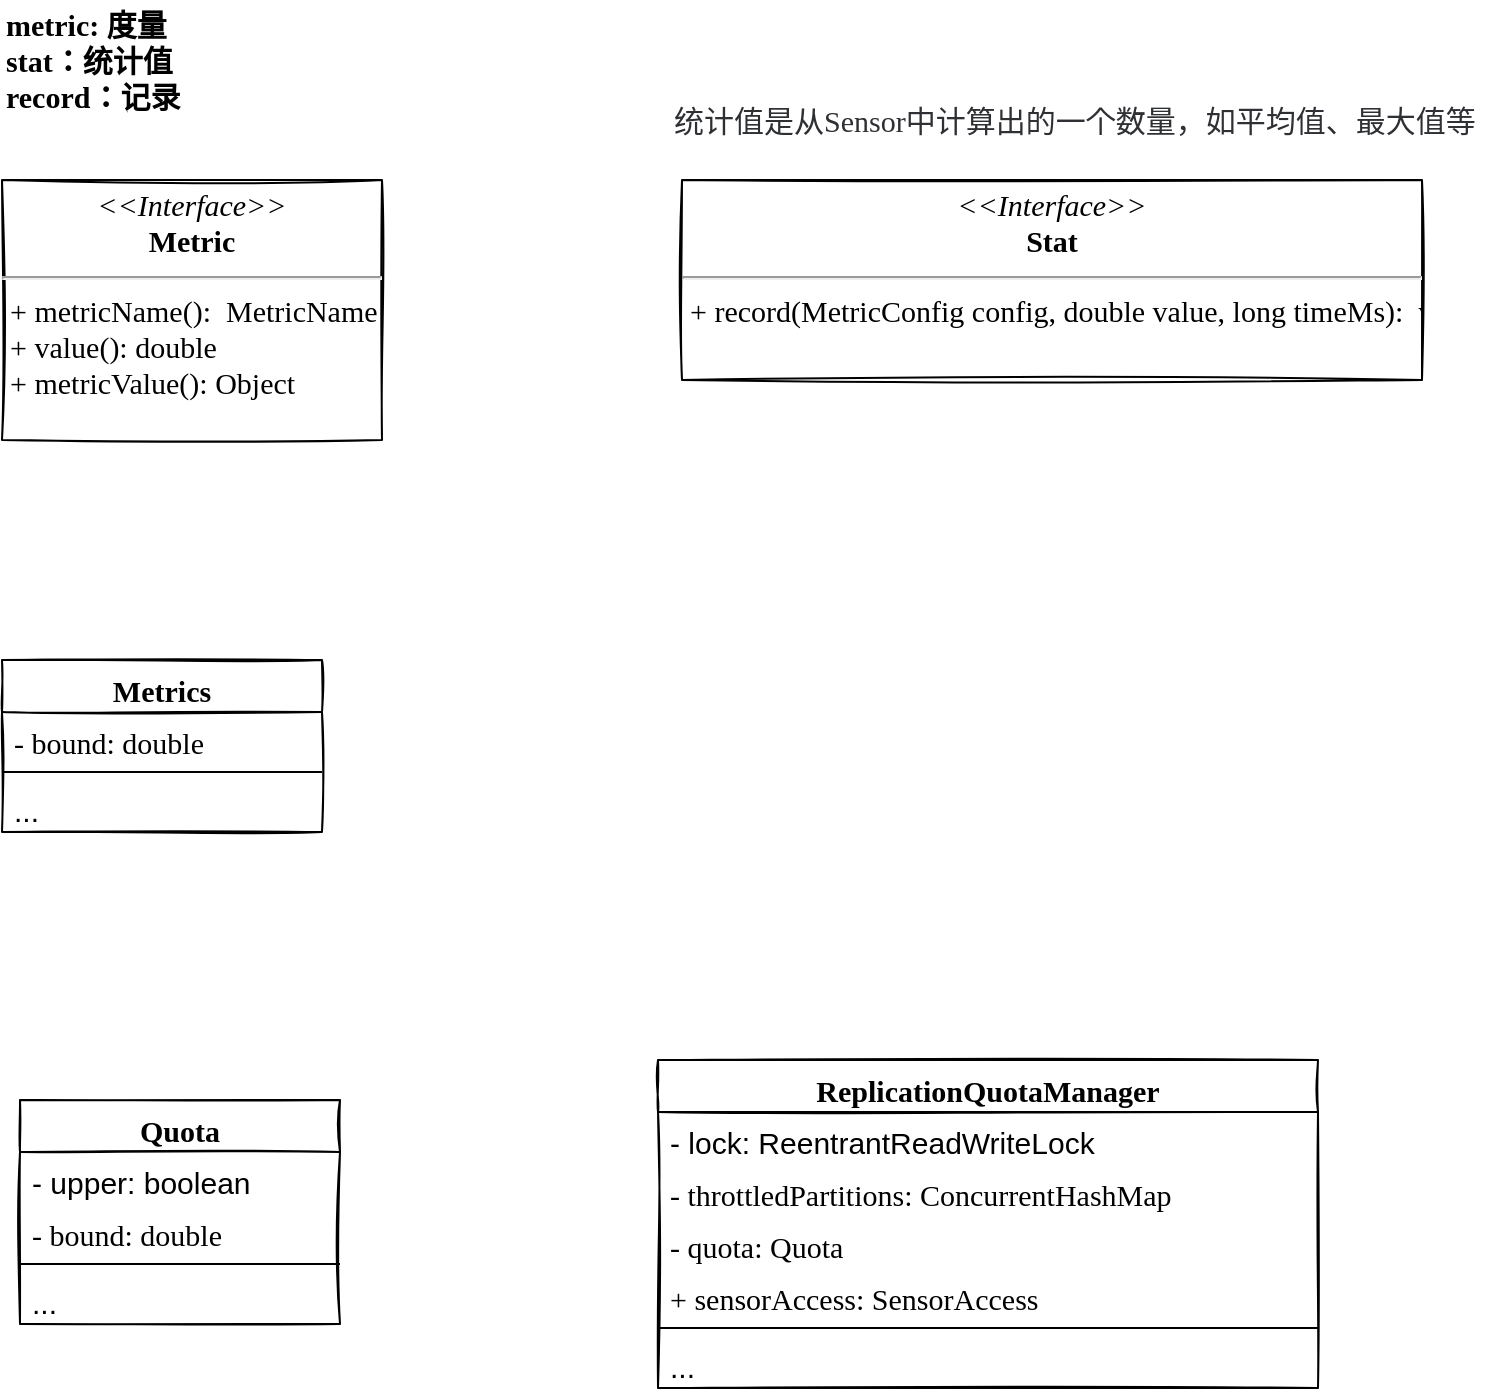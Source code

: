 <mxfile version="13.9.9" type="device" pages="4"><diagram id="JF94W4nRPNUaEnj3I9Kx" name="Quota"><mxGraphModel dx="782" dy="1183" grid="1" gridSize="10" guides="1" tooltips="1" connect="1" arrows="1" fold="1" page="1" pageScale="1" pageWidth="827" pageHeight="1169" math="0" shadow="0"><root><mxCell id="0"/><mxCell id="1" parent="0"/><mxCell id="zg2PffTFN1gbMF7ESSWf-3" value="&lt;p style=&quot;margin: 4px 0px 0px; text-align: center; font-size: 15px;&quot;&gt;&lt;i style=&quot;font-size: 15px;&quot;&gt;&amp;lt;&amp;lt;Interface&amp;gt;&amp;gt;&lt;/i&gt;&lt;br style=&quot;font-size: 15px;&quot;&gt;&lt;b style=&quot;font-size: 15px;&quot;&gt;Metric&lt;/b&gt;&lt;/p&gt;&lt;hr style=&quot;font-size: 15px;&quot;&gt;&lt;p style=&quot;margin: 0px 0px 0px 4px; font-size: 15px;&quot;&gt;+ metricName():&amp;nbsp; MetricName&lt;br style=&quot;font-size: 15px;&quot;&gt;+ value(): double&lt;/p&gt;&lt;p style=&quot;margin: 0px 0px 0px 4px; font-size: 15px;&quot;&gt;+ metricValue(): Object&lt;/p&gt;" style="verticalAlign=top;align=left;overflow=fill;fontSize=15;fontFamily=Comic Sans MS;html=1;sketch=1;" parent="1" vertex="1"><mxGeometry x="80" y="120" width="190" height="130" as="geometry"/></mxCell><mxCell id="zg2PffTFN1gbMF7ESSWf-4" value="metric: 度量&lt;br style=&quot;font-size: 15px;&quot;&gt;stat：统计值&lt;br style=&quot;font-size: 15px;&quot;&gt;record：记录" style="text;html=1;strokeColor=none;fillColor=none;align=left;verticalAlign=middle;whiteSpace=wrap;rounded=0;sketch=1;fontFamily=Comic Sans MS;fontStyle=1;fontSize=15;" parent="1" vertex="1"><mxGeometry x="80" y="30" width="220" height="60" as="geometry"/></mxCell><mxCell id="zg2PffTFN1gbMF7ESSWf-5" value="&lt;p style=&quot;margin: 4px 0px 0px; text-align: center; font-size: 15px;&quot;&gt;&lt;i style=&quot;font-size: 15px;&quot;&gt;&amp;lt;&amp;lt;Interface&amp;gt;&amp;gt;&lt;/i&gt;&lt;br style=&quot;font-size: 15px;&quot;&gt;&lt;b style=&quot;font-size: 15px;&quot;&gt;Stat&lt;/b&gt;&lt;/p&gt;&lt;hr style=&quot;font-size: 15px;&quot;&gt;&lt;p style=&quot;margin: 0px 0px 0px 4px; font-size: 15px;&quot;&gt;+ record(MetricConfig config, double value, long timeMs):&amp;nbsp; void&lt;/p&gt;" style="verticalAlign=top;align=left;overflow=fill;fontSize=15;fontFamily=Comic Sans MS;html=1;sketch=1;" parent="1" vertex="1"><mxGeometry x="420" y="120" width="370" height="100" as="geometry"/></mxCell><mxCell id="zg2PffTFN1gbMF7ESSWf-6" value="&lt;span style=&quot;color: rgb(46, 48, 51); font-size: 15px; line-height: 18px; background-color: rgb(255, 255, 255);&quot;&gt;统计值是从Sensor中计算出的一个数量，如平均值、最大值等&lt;/span&gt;" style="text;html=1;strokeColor=none;fillColor=none;align=left;verticalAlign=middle;whiteSpace=wrap;rounded=0;sketch=1;fontFamily=Comic Sans MS;fontSize=15;" parent="1" vertex="1"><mxGeometry x="414" y="80" width="420" height="20" as="geometry"/></mxCell><mxCell id="gkNSDBboLphuWqvVASIY-1" value="Quota" style="swimlane;fontStyle=1;align=center;verticalAlign=top;childLayout=stackLayout;horizontal=1;startSize=26;horizontalStack=0;resizeParent=1;resizeParentMax=0;resizeLast=0;collapsible=1;marginBottom=0;sketch=1;fillColor=none;fontFamily=Comic Sans MS;fontSize=15;" parent="1" vertex="1"><mxGeometry x="89" y="580" width="160" height="112" as="geometry"/></mxCell><mxCell id="gkNSDBboLphuWqvVASIY-2" value="- upper: boolean" style="text;strokeColor=none;fillColor=none;align=left;verticalAlign=top;spacingLeft=4;spacingRight=4;overflow=hidden;rotatable=0;points=[[0,0.5],[1,0.5]];portConstraint=eastwest;fontSize=15;" parent="gkNSDBboLphuWqvVASIY-1" vertex="1"><mxGeometry y="26" width="160" height="26" as="geometry"/></mxCell><mxCell id="gkNSDBboLphuWqvVASIY-5" value="- bound: double" style="text;strokeColor=none;fillColor=none;align=left;verticalAlign=top;spacingLeft=4;spacingRight=4;overflow=hidden;rotatable=0;points=[[0,0.5],[1,0.5]];portConstraint=eastwest;sketch=1;fontFamily=Comic Sans MS;fontSize=15;" parent="gkNSDBboLphuWqvVASIY-1" vertex="1"><mxGeometry y="52" width="160" height="26" as="geometry"/></mxCell><mxCell id="gkNSDBboLphuWqvVASIY-3" value="" style="line;strokeWidth=1;fillColor=none;align=left;verticalAlign=middle;spacingTop=-1;spacingLeft=3;spacingRight=3;rotatable=0;labelPosition=right;points=[];portConstraint=eastwest;fontSize=15;" parent="gkNSDBboLphuWqvVASIY-1" vertex="1"><mxGeometry y="78" width="160" height="8" as="geometry"/></mxCell><mxCell id="gkNSDBboLphuWqvVASIY-4" value="..." style="text;strokeColor=none;fillColor=none;align=left;verticalAlign=top;spacingLeft=4;spacingRight=4;overflow=hidden;rotatable=0;points=[[0,0.5],[1,0.5]];portConstraint=eastwest;fontSize=15;" parent="gkNSDBboLphuWqvVASIY-1" vertex="1"><mxGeometry y="86" width="160" height="26" as="geometry"/></mxCell><mxCell id="flK5j3tS2rGUg3DvJh8E-1" value="ReplicationQuotaManager" style="swimlane;fontStyle=1;align=center;verticalAlign=top;childLayout=stackLayout;horizontal=1;startSize=26;horizontalStack=0;resizeParent=1;resizeParentMax=0;resizeLast=0;collapsible=1;marginBottom=0;sketch=1;fillColor=none;fontFamily=Comic Sans MS;fontSize=15;" parent="1" vertex="1"><mxGeometry x="408" y="560" width="330" height="164" as="geometry"/></mxCell><mxCell id="flK5j3tS2rGUg3DvJh8E-2" value="- lock: ReentrantReadWriteLock" style="text;strokeColor=none;fillColor=none;align=left;verticalAlign=top;spacingLeft=4;spacingRight=4;overflow=hidden;rotatable=0;points=[[0,0.5],[1,0.5]];portConstraint=eastwest;fontSize=15;" parent="flK5j3tS2rGUg3DvJh8E-1" vertex="1"><mxGeometry y="26" width="330" height="26" as="geometry"/></mxCell><mxCell id="flK5j3tS2rGUg3DvJh8E-3" value="- throttledPartitions: ConcurrentHashMap" style="text;strokeColor=none;fillColor=none;align=left;verticalAlign=top;spacingLeft=4;spacingRight=4;overflow=hidden;rotatable=0;points=[[0,0.5],[1,0.5]];portConstraint=eastwest;sketch=1;fontFamily=Comic Sans MS;fontSize=15;" parent="flK5j3tS2rGUg3DvJh8E-1" vertex="1"><mxGeometry y="52" width="330" height="26" as="geometry"/></mxCell><mxCell id="flK5j3tS2rGUg3DvJh8E-6" value="- quota: Quota" style="text;strokeColor=none;fillColor=none;align=left;verticalAlign=top;spacingLeft=4;spacingRight=4;overflow=hidden;rotatable=0;points=[[0,0.5],[1,0.5]];portConstraint=eastwest;sketch=1;fontFamily=Comic Sans MS;fontSize=15;fontColor=#000000;" parent="flK5j3tS2rGUg3DvJh8E-1" vertex="1"><mxGeometry y="78" width="330" height="26" as="geometry"/></mxCell><mxCell id="flK5j3tS2rGUg3DvJh8E-7" value="+ sensorAccess: SensorAccess" style="text;strokeColor=none;fillColor=none;align=left;verticalAlign=top;spacingLeft=4;spacingRight=4;overflow=hidden;rotatable=0;points=[[0,0.5],[1,0.5]];portConstraint=eastwest;sketch=1;fontFamily=Comic Sans MS;fontSize=15;fontColor=#000000;" parent="flK5j3tS2rGUg3DvJh8E-1" vertex="1"><mxGeometry y="104" width="330" height="26" as="geometry"/></mxCell><mxCell id="flK5j3tS2rGUg3DvJh8E-4" value="" style="line;strokeWidth=1;fillColor=none;align=left;verticalAlign=middle;spacingTop=-1;spacingLeft=3;spacingRight=3;rotatable=0;labelPosition=right;points=[];portConstraint=eastwest;fontSize=15;" parent="flK5j3tS2rGUg3DvJh8E-1" vertex="1"><mxGeometry y="130" width="330" height="8" as="geometry"/></mxCell><mxCell id="flK5j3tS2rGUg3DvJh8E-5" value="..." style="text;strokeColor=none;fillColor=none;align=left;verticalAlign=top;spacingLeft=4;spacingRight=4;overflow=hidden;rotatable=0;points=[[0,0.5],[1,0.5]];portConstraint=eastwest;fontSize=15;" parent="flK5j3tS2rGUg3DvJh8E-1" vertex="1"><mxGeometry y="138" width="330" height="26" as="geometry"/></mxCell><mxCell id="DJtgnlr_noiTLMhFMreq-1" value="Metrics" style="swimlane;fontStyle=1;align=center;verticalAlign=top;childLayout=stackLayout;horizontal=1;startSize=26;horizontalStack=0;resizeParent=1;resizeParentMax=0;resizeLast=0;collapsible=1;marginBottom=0;sketch=1;fillColor=none;fontFamily=Comic Sans MS;fontSize=15;" parent="1" vertex="1"><mxGeometry x="80" y="360" width="160" height="86" as="geometry"/></mxCell><mxCell id="DJtgnlr_noiTLMhFMreq-3" value="- bound: double" style="text;strokeColor=none;fillColor=none;align=left;verticalAlign=top;spacingLeft=4;spacingRight=4;overflow=hidden;rotatable=0;points=[[0,0.5],[1,0.5]];portConstraint=eastwest;sketch=1;fontFamily=Comic Sans MS;fontSize=15;" parent="DJtgnlr_noiTLMhFMreq-1" vertex="1"><mxGeometry y="26" width="160" height="26" as="geometry"/></mxCell><mxCell id="DJtgnlr_noiTLMhFMreq-4" value="" style="line;strokeWidth=1;fillColor=none;align=left;verticalAlign=middle;spacingTop=-1;spacingLeft=3;spacingRight=3;rotatable=0;labelPosition=right;points=[];portConstraint=eastwest;fontSize=15;" parent="DJtgnlr_noiTLMhFMreq-1" vertex="1"><mxGeometry y="52" width="160" height="8" as="geometry"/></mxCell><mxCell id="DJtgnlr_noiTLMhFMreq-5" value="..." style="text;strokeColor=none;fillColor=none;align=left;verticalAlign=top;spacingLeft=4;spacingRight=4;overflow=hidden;rotatable=0;points=[[0,0.5],[1,0.5]];portConstraint=eastwest;fontSize=15;" parent="DJtgnlr_noiTLMhFMreq-1" vertex="1"><mxGeometry y="60" width="160" height="26" as="geometry"/></mxCell></root></mxGraphModel></diagram><diagram id="Egy1AgtdbDzqcx3Wi8GO" name="ReplicaFetcherThread"><mxGraphModel dx="2889" dy="1183" grid="1" gridSize="10" guides="1" tooltips="1" connect="1" arrows="1" fold="1" page="1" pageScale="1" pageWidth="827" pageHeight="1169" math="0" shadow="0"><root><mxCell id="xrHM0USFxX5g2oBca21u-0"/><mxCell id="xrHM0USFxX5g2oBca21u-1" parent="xrHM0USFxX5g2oBca21u-0"/><mxCell id="dGXI4xPT_h6wjpgIt-u5-8" value="" style="rounded=0;whiteSpace=wrap;html=1;sketch=1;fontFamily=Comic Sans MS;fontSize=15;dashed=1;fillColor=none;" parent="xrHM0USFxX5g2oBca21u-1" vertex="1"><mxGeometry x="-220" y="150" width="410" height="290" as="geometry"/></mxCell><mxCell id="dGXI4xPT_h6wjpgIt-u5-17" style="edgeStyle=orthogonalEdgeStyle;rounded=0;orthogonalLoop=1;jettySize=auto;html=1;entryX=0.207;entryY=-0.04;entryDx=0;entryDy=0;entryPerimeter=0;fontFamily=Comic Sans MS;fontSize=15;sketch=1;" parent="xrHM0USFxX5g2oBca21u-1" source="dGXI4xPT_h6wjpgIt-u5-9" target="dGXI4xPT_h6wjpgIt-u5-11" edge="1"><mxGeometry relative="1" as="geometry"/></mxCell><mxCell id="dGXI4xPT_h6wjpgIt-u5-9" value="def startup()" style="html=1;whiteSpace=wrap;comic=1;strokeWidth=2;fontFamily=Comic Sans MS;fontStyle=0;sketch=1;fillColor=none;fontSize=15;" parent="xrHM0USFxX5g2oBca21u-1" vertex="1"><mxGeometry x="-160" y="210" width="120" height="30" as="geometry"/></mxCell><mxCell id="dGXI4xPT_h6wjpgIt-u5-19" style="edgeStyle=orthogonalEdgeStyle;rounded=0;orthogonalLoop=1;jettySize=auto;html=1;entryX=0;entryY=0.5;entryDx=0;entryDy=0;fontFamily=Comic Sans MS;fontSize=15;sketch=1;" parent="xrHM0USFxX5g2oBca21u-1" source="dGXI4xPT_h6wjpgIt-u5-11" target="dGXI4xPT_h6wjpgIt-u5-16" edge="1"><mxGeometry relative="1" as="geometry"/></mxCell><mxCell id="dGXI4xPT_h6wjpgIt-u5-11" value="def createReplicaManager(isShuttingDown)" style="html=1;whiteSpace=wrap;comic=1;strokeWidth=2;fontFamily=Comic Sans MS;fontStyle=0;sketch=1;fillColor=none;fontSize=15;" parent="xrHM0USFxX5g2oBca21u-1" vertex="1"><mxGeometry x="-170" y="310" width="340" height="100" as="geometry"/></mxCell><mxCell id="dGXI4xPT_h6wjpgIt-u5-12" value="" style="rounded=0;whiteSpace=wrap;html=1;sketch=1;fillColor=none;fontFamily=Comic Sans MS;fontSize=15;dashed=1;" parent="xrHM0USFxX5g2oBca21u-1" vertex="1"><mxGeometry x="380" y="150" width="680" height="260" as="geometry"/></mxCell><mxCell id="dGXI4xPT_h6wjpgIt-u5-13" value="KafkaServer" style="text;html=1;strokeColor=none;fillColor=none;align=center;verticalAlign=middle;whiteSpace=wrap;rounded=0;sketch=1;fontFamily=Comic Sans MS;fontStyle=1;fontSize=15;" parent="xrHM0USFxX5g2oBca21u-1" vertex="1"><mxGeometry x="-240" y="110" width="110" height="20" as="geometry"/></mxCell><mxCell id="dGXI4xPT_h6wjpgIt-u5-15" value="ReplicaManager" style="text;html=1;strokeColor=none;fillColor=none;align=center;verticalAlign=middle;whiteSpace=wrap;rounded=0;sketch=1;fontFamily=Comic Sans MS;fontStyle=1;fontSize=15;" parent="xrHM0USFxX5g2oBca21u-1" vertex="1"><mxGeometry x="380" y="110" width="110" height="20" as="geometry"/></mxCell><mxCell id="dGXI4xPT_h6wjpgIt-u5-21" style="edgeStyle=orthogonalEdgeStyle;rounded=0;sketch=1;orthogonalLoop=1;jettySize=auto;html=1;entryX=0.16;entryY=-0.014;entryDx=0;entryDy=0;entryPerimeter=0;fontFamily=Comic Sans MS;fontSize=15;" parent="xrHM0USFxX5g2oBca21u-1" source="dGXI4xPT_h6wjpgIt-u5-16" target="dGXI4xPT_h6wjpgIt-u5-20" edge="1"><mxGeometry relative="1" as="geometry"/></mxCell><mxCell id="dGXI4xPT_h6wjpgIt-u5-16" value="def this(...)" style="rounded=0;whiteSpace=wrap;html=1;sketch=1;fillColor=none;fontFamily=Comic Sans MS;fontSize=15;" parent="xrHM0USFxX5g2oBca21u-1" vertex="1"><mxGeometry x="430" y="170" width="120" height="40" as="geometry"/></mxCell><mxCell id="MK2yfuIlBhCgAXts65zb-6" style="edgeStyle=orthogonalEdgeStyle;rounded=0;sketch=1;orthogonalLoop=1;jettySize=auto;html=1;entryX=1;entryY=0.5;entryDx=0;entryDy=0;fontFamily=Comic Sans MS;fontSize=15;" parent="xrHM0USFxX5g2oBca21u-1" source="dGXI4xPT_h6wjpgIt-u5-20" target="MK2yfuIlBhCgAXts65zb-5" edge="1"><mxGeometry relative="1" as="geometry"/></mxCell><mxCell id="dGXI4xPT_h6wjpgIt-u5-20" value="def createReplicaFetcherManager(metrics, time, threadNamePrefix, quotaManagers.follower)" style="rounded=0;whiteSpace=wrap;html=1;sketch=1;fillColor=none;fontFamily=Comic Sans MS;fontSize=15;" parent="xrHM0USFxX5g2oBca21u-1" vertex="1"><mxGeometry x="433.5" y="310" width="353" height="70" as="geometry"/></mxCell><mxCell id="MK2yfuIlBhCgAXts65zb-0" value="Text" style="text;html=1;strokeColor=none;fillColor=none;align=center;verticalAlign=middle;whiteSpace=wrap;rounded=0;dashed=1;sketch=1;fontFamily=Comic Sans MS;fontSize=15;" parent="xrHM0USFxX5g2oBca21u-1" vertex="1"><mxGeometry x="-360" y="30" width="40" height="20" as="geometry"/></mxCell><mxCell id="MK2yfuIlBhCgAXts65zb-1" value="" style="rounded=0;whiteSpace=wrap;html=1;sketch=1;fontFamily=Comic Sans MS;fillColor=none;fontSize=15;dashed=1;" parent="xrHM0USFxX5g2oBca21u-1" vertex="1"><mxGeometry x="380" y="500" width="350" height="110" as="geometry"/></mxCell><mxCell id="MK2yfuIlBhCgAXts65zb-2" value="ReplicaFetcherManager" style="text;html=1;strokeColor=none;fillColor=none;align=center;verticalAlign=middle;whiteSpace=wrap;rounded=0;sketch=1;fontFamily=Comic Sans MS;fontStyle=1;fontSize=15;" parent="xrHM0USFxX5g2oBca21u-1" vertex="1"><mxGeometry x="400" y="460" width="110" height="20" as="geometry"/></mxCell><mxCell id="MK2yfuIlBhCgAXts65zb-10" style="edgeStyle=orthogonalEdgeStyle;rounded=0;orthogonalLoop=1;jettySize=auto;html=1;sketch=1;" parent="xrHM0USFxX5g2oBca21u-1" source="MK2yfuIlBhCgAXts65zb-5" target="MK2yfuIlBhCgAXts65zb-9" edge="1"><mxGeometry relative="1" as="geometry"/></mxCell><mxCell id="MK2yfuIlBhCgAXts65zb-5" value="def this(...)" style="rounded=0;whiteSpace=wrap;html=1;sketch=1;fillColor=none;fontFamily=Comic Sans MS;fontSize=15;" parent="xrHM0USFxX5g2oBca21u-1" vertex="1"><mxGeometry x="420" y="540" width="160" height="40" as="geometry"/></mxCell><mxCell id="MK2yfuIlBhCgAXts65zb-7" value="" style="rounded=0;whiteSpace=wrap;html=1;sketch=1;fontFamily=Comic Sans MS;fillColor=none;fontSize=15;dashed=1;" parent="xrHM0USFxX5g2oBca21u-1" vertex="1"><mxGeometry x="120" y="680" width="610" height="660" as="geometry"/></mxCell><mxCell id="MK2yfuIlBhCgAXts65zb-8" value="ReplicaFetcherThread" style="text;html=1;strokeColor=none;fillColor=none;align=center;verticalAlign=middle;whiteSpace=wrap;rounded=0;sketch=1;fontFamily=Comic Sans MS;fontStyle=1;fontSize=15;" parent="xrHM0USFxX5g2oBca21u-1" vertex="1"><mxGeometry x="110" y="650" width="190" height="20" as="geometry"/></mxCell><mxCell id="MK2yfuIlBhCgAXts65zb-9" value="def this(...)" style="rounded=0;whiteSpace=wrap;html=1;sketch=1;fillColor=none;fontFamily=Comic Sans MS;fontSize=15;" parent="xrHM0USFxX5g2oBca21u-1" vertex="1"><mxGeometry x="420" y="720" width="160" height="40" as="geometry"/></mxCell><mxCell id="MK2yfuIlBhCgAXts65zb-11" value="" style="rounded=0;whiteSpace=wrap;html=1;sketch=1;fillColor=none;fontFamily=Comic Sans MS;fontSize=15;dashed=1;" parent="xrHM0USFxX5g2oBca21u-1" vertex="1"><mxGeometry x="870" y="500" width="330" height="110" as="geometry"/></mxCell><mxCell id="MK2yfuIlBhCgAXts65zb-12" value="def&amp;nbsp;addFetcherForPartitions(...)" style="rounded=0;whiteSpace=wrap;html=1;sketch=1;fillColor=none;fontFamily=Comic Sans MS;fontSize=15;" parent="xrHM0USFxX5g2oBca21u-1" vertex="1"><mxGeometry x="900" y="540" width="240" height="40" as="geometry"/></mxCell><mxCell id="MK2yfuIlBhCgAXts65zb-19" style="edgeStyle=orthogonalEdgeStyle;rounded=0;sketch=1;orthogonalLoop=1;jettySize=auto;html=1;entryX=0.125;entryY=0;entryDx=0;entryDy=0;entryPerimeter=0;fontFamily=Comic Sans MS;fontSize=15;" parent="xrHM0USFxX5g2oBca21u-1" source="MK2yfuIlBhCgAXts65zb-13" target="MK2yfuIlBhCgAXts65zb-12" edge="1"><mxGeometry relative="1" as="geometry"/></mxCell><mxCell id="MK2yfuIlBhCgAXts65zb-13" value="def makeFollowers(...)" style="rounded=0;whiteSpace=wrap;html=1;sketch=1;fillColor=none;fontFamily=Comic Sans MS;fontSize=15;" parent="xrHM0USFxX5g2oBca21u-1" vertex="1"><mxGeometry x="850" y="330" width="160" height="40" as="geometry"/></mxCell><mxCell id="MK2yfuIlBhCgAXts65zb-15" value="AbstractFetcherManager" style="text;html=1;strokeColor=none;fillColor=none;align=center;verticalAlign=middle;whiteSpace=wrap;rounded=0;sketch=1;fontFamily=Comic Sans MS;fontStyle=1;fontSize=15;" parent="xrHM0USFxX5g2oBca21u-1" vertex="1"><mxGeometry x="870" y="460" width="190" height="20" as="geometry"/></mxCell><mxCell id="MK2yfuIlBhCgAXts65zb-16" value="" style="shape=flexArrow;endArrow=classic;html=1;fillColor=#d5e8d4;strokeColor=#82b366;" parent="xrHM0USFxX5g2oBca21u-1" edge="1"><mxGeometry width="50" height="50" relative="1" as="geometry"><mxPoint x="1140" y="240" as="sourcePoint"/><mxPoint x="1020" y="320" as="targetPoint"/></mxGeometry></mxCell><mxCell id="MK2yfuIlBhCgAXts65zb-17" value="启动ReplicaFetcherThread线程" style="text;html=1;strokeColor=none;fillColor=none;align=center;verticalAlign=middle;whiteSpace=wrap;rounded=0;sketch=1;fontSize=15;fontFamily=Comic Sans MS;" parent="xrHM0USFxX5g2oBca21u-1" vertex="1"><mxGeometry x="1151" y="220" width="229" height="20" as="geometry"/></mxCell><mxCell id="MK2yfuIlBhCgAXts65zb-20" value="Extends" style="endArrow=block;endSize=16;endFill=0;html=1;fontFamily=Comic Sans MS;fontSize=15;" parent="xrHM0USFxX5g2oBca21u-1" edge="1"><mxGeometry width="160" relative="1" as="geometry"><mxPoint x="740" y="560" as="sourcePoint"/><mxPoint x="860" y="559.5" as="targetPoint"/></mxGeometry></mxCell><mxCell id="MK2yfuIlBhCgAXts65zb-21" value="" style="rounded=0;whiteSpace=wrap;html=1;sketch=1;fontFamily=Comic Sans MS;fillColor=none;fontSize=15;dashed=1;" parent="xrHM0USFxX5g2oBca21u-1" vertex="1"><mxGeometry x="870" y="690" width="360" height="800" as="geometry"/></mxCell><mxCell id="MK2yfuIlBhCgAXts65zb-22" value="AbstractFetcherThread" style="text;html=1;strokeColor=none;fillColor=none;align=center;verticalAlign=middle;whiteSpace=wrap;rounded=0;sketch=1;fontFamily=Comic Sans MS;fontStyle=1;fontSize=15;" parent="xrHM0USFxX5g2oBca21u-1" vertex="1"><mxGeometry x="860" y="650" width="190" height="20" as="geometry"/></mxCell><mxCell id="MK2yfuIlBhCgAXts65zb-23" value="Extends" style="endArrow=block;endSize=16;endFill=0;html=1;fontFamily=Comic Sans MS;fontSize=15;" parent="xrHM0USFxX5g2oBca21u-1" edge="1"><mxGeometry width="160" relative="1" as="geometry"><mxPoint x="740" y="740" as="sourcePoint"/><mxPoint x="860" y="739.5" as="targetPoint"/></mxGeometry></mxCell><UserObject label="quotaManagers.follower" link="quotaManagers.follower" id="MK2yfuIlBhCgAXts65zb-27"><mxCell style="text;html=1;strokeColor=#d79b00;fillColor=#ffe6cc;align=center;verticalAlign=middle;whiteSpace=wrap;rounded=0;sketch=1;fontFamily=Comic Sans MS;fontSize=15;" parent="xrHM0USFxX5g2oBca21u-1" vertex="1"><mxGeometry x="490" y="240" width="170" height="20" as="geometry"/></mxCell></UserObject><UserObject label="ReplicationQuotaManager" id="MK2yfuIlBhCgAXts65zb-29"><mxCell style="text;html=1;strokeColor=#d79b00;fillColor=#ffe6cc;align=center;verticalAlign=middle;whiteSpace=wrap;rounded=0;sketch=1;fontFamily=Comic Sans MS;fontSize=15;" parent="xrHM0USFxX5g2oBca21u-1" vertex="1"><mxGeometry x="610" y="440" width="190" height="20" as="geometry"/></mxCell></UserObject><mxCell id="MK2yfuIlBhCgAXts65zb-31" value="" style="shape=flexArrow;endArrow=classic;html=1;fillColor=#f8cecc;strokeColor=#b85450;" parent="xrHM0USFxX5g2oBca21u-1" edge="1"><mxGeometry width="50" height="50" relative="1" as="geometry"><mxPoint x="630" y="60" as="sourcePoint"/><mxPoint x="530" y="160" as="targetPoint"/></mxGeometry></mxCell><mxCell id="MK2yfuIlBhCgAXts65zb-32" value="quota" style="text;html=1;align=center;verticalAlign=middle;resizable=0;points=[];autosize=1;fontSize=15;fontFamily=Comic Sans MS;" parent="xrHM0USFxX5g2oBca21u-1" vertex="1"><mxGeometry x="630" y="50" width="50" height="20" as="geometry"/></mxCell><UserObject label="ReplicationQuotaManager" id="MK2yfuIlBhCgAXts65zb-33"><mxCell style="text;html=1;strokeColor=#d79b00;fillColor=#ffe6cc;align=center;verticalAlign=middle;whiteSpace=wrap;rounded=0;sketch=1;fontFamily=Comic Sans MS;fontSize=15;" parent="xrHM0USFxX5g2oBca21u-1" vertex="1"><mxGeometry x="500" y="630" width="190" height="20" as="geometry"/></mxCell></UserObject><mxCell id="Vt6WNyVdDGF4iNq2E-wu-22" style="edgeStyle=orthogonalEdgeStyle;rounded=0;sketch=1;orthogonalLoop=1;jettySize=auto;html=1;entryX=0.5;entryY=0;entryDx=0;entryDy=0;fontFamily=Comic Sans MS;fontSize=15;" parent="xrHM0USFxX5g2oBca21u-1" source="Vt6WNyVdDGF4iNq2E-wu-19" target="Vt6WNyVdDGF4iNq2E-wu-20" edge="1"><mxGeometry relative="1" as="geometry"/></mxCell><mxCell id="Vt6WNyVdDGF4iNq2E-wu-19" value="def run()" style="rounded=0;whiteSpace=wrap;html=1;sketch=1;fillColor=none;fontFamily=Comic Sans MS;fontSize=15;" parent="xrHM0USFxX5g2oBca21u-1" vertex="1"><mxGeometry x="920" y="760" width="167.5" height="40" as="geometry"/></mxCell><mxCell id="Vt6WNyVdDGF4iNq2E-wu-25" style="edgeStyle=orthogonalEdgeStyle;rounded=0;sketch=1;orthogonalLoop=1;jettySize=auto;html=1;entryX=0.5;entryY=0;entryDx=0;entryDy=0;fontFamily=Comic Sans MS;fontSize=15;" parent="xrHM0USFxX5g2oBca21u-1" source="Vt6WNyVdDGF4iNq2E-wu-20" target="Vt6WNyVdDGF4iNq2E-wu-23" edge="1"><mxGeometry relative="1" as="geometry"/></mxCell><mxCell id="Vt6WNyVdDGF4iNq2E-wu-20" value="def doWork()" style="rounded=0;whiteSpace=wrap;html=1;sketch=1;fillColor=none;fontFamily=Comic Sans MS;fontSize=15;" parent="xrHM0USFxX5g2oBca21u-1" vertex="1"><mxGeometry x="920.5" y="860" width="167" height="40" as="geometry"/></mxCell><mxCell id="Vt6WNyVdDGF4iNq2E-wu-23" value="def maybeTruncate()" style="rounded=0;whiteSpace=wrap;html=1;sketch=1;fillColor=none;fontFamily=Comic Sans MS;fontSize=15;" parent="xrHM0USFxX5g2oBca21u-1" vertex="1"><mxGeometry x="920" y="970" width="167" height="40" as="geometry"/></mxCell><mxCell id="Vt6WNyVdDGF4iNq2E-wu-38" style="edgeStyle=orthogonalEdgeStyle;rounded=0;sketch=1;orthogonalLoop=1;jettySize=auto;html=1;entryX=1;entryY=0.5;entryDx=0;entryDy=0;fontFamily=Comic Sans MS;fontSize=15;" parent="xrHM0USFxX5g2oBca21u-1" source="Vt6WNyVdDGF4iNq2E-wu-24" target="Vt6WNyVdDGF4iNq2E-wu-37" edge="1"><mxGeometry relative="1" as="geometry"/></mxCell><mxCell id="Vt6WNyVdDGF4iNq2E-wu-42" style="edgeStyle=orthogonalEdgeStyle;rounded=0;sketch=1;orthogonalLoop=1;jettySize=auto;html=1;entryX=0.5;entryY=0;entryDx=0;entryDy=0;fontFamily=Comic Sans MS;fontSize=15;" parent="xrHM0USFxX5g2oBca21u-1" source="Vt6WNyVdDGF4iNq2E-wu-24" target="Vt6WNyVdDGF4iNq2E-wu-40" edge="1"><mxGeometry relative="1" as="geometry"/></mxCell><mxCell id="Vt6WNyVdDGF4iNq2E-wu-24" value="def maybeFetch()" style="rounded=0;whiteSpace=wrap;html=1;sketch=1;fillColor=none;fontFamily=Comic Sans MS;fontSize=15;" parent="xrHM0USFxX5g2oBca21u-1" vertex="1"><mxGeometry x="920.5" y="1050" width="167" height="40" as="geometry"/></mxCell><mxCell id="Vt6WNyVdDGF4iNq2E-wu-37" value="def buildFetch(...)" style="rounded=0;whiteSpace=wrap;html=1;sketch=1;fillColor=none;fontFamily=Comic Sans MS;fontSize=15;" parent="xrHM0USFxX5g2oBca21u-1" vertex="1"><mxGeometry x="420" y="840" width="160" height="40" as="geometry"/></mxCell><mxCell id="Vt6WNyVdDGF4iNq2E-wu-49" style="edgeStyle=orthogonalEdgeStyle;rounded=0;sketch=1;orthogonalLoop=1;jettySize=auto;html=1;entryX=0.5;entryY=1;entryDx=0;entryDy=0;fontFamily=Comic Sans MS;fontSize=15;" parent="xrHM0USFxX5g2oBca21u-1" source="Vt6WNyVdDGF4iNq2E-wu-40" target="Vt6WNyVdDGF4iNq2E-wu-48" edge="1"><mxGeometry relative="1" as="geometry"/></mxCell><mxCell id="Vt6WNyVdDGF4iNq2E-wu-55" style="edgeStyle=orthogonalEdgeStyle;rounded=0;sketch=1;orthogonalLoop=1;jettySize=auto;html=1;fontFamily=Comic Sans MS;fontSize=15;fontColor=#000000;" parent="xrHM0USFxX5g2oBca21u-1" source="Vt6WNyVdDGF4iNq2E-wu-40" target="Vt6WNyVdDGF4iNq2E-wu-54" edge="1"><mxGeometry relative="1" as="geometry"/></mxCell><mxCell id="Vt6WNyVdDGF4iNq2E-wu-40" value="def processFetchRequest(...)" style="rounded=0;whiteSpace=wrap;html=1;sketch=1;fillColor=none;fontFamily=Comic Sans MS;fontSize=15;" parent="xrHM0USFxX5g2oBca21u-1" vertex="1"><mxGeometry x="895.5" y="1160" width="216" height="40" as="geometry"/></mxCell><mxCell id="Vt6WNyVdDGF4iNq2E-wu-46" value="step01" style="text;html=1;strokeColor=none;fillColor=none;align=center;verticalAlign=middle;whiteSpace=wrap;rounded=0;sketch=1;fontFamily=Comic Sans MS;fontSize=15;fontStyle=1" parent="xrHM0USFxX5g2oBca21u-1" vertex="1"><mxGeometry x="770" y="1040" width="40" height="20" as="geometry"/></mxCell><mxCell id="Vt6WNyVdDGF4iNq2E-wu-47" value="step02" style="text;html=1;strokeColor=none;fillColor=none;align=center;verticalAlign=middle;whiteSpace=wrap;rounded=0;sketch=1;fontFamily=Comic Sans MS;fontSize=15;fontStyle=1" parent="xrHM0USFxX5g2oBca21u-1" vertex="1"><mxGeometry x="1010" y="1120" width="55" height="20" as="geometry"/></mxCell><mxCell id="Vt6WNyVdDGF4iNq2E-wu-48" value="def fetchFromLeader(...)" style="rounded=0;whiteSpace=wrap;html=1;sketch=1;fillColor=none;fontFamily=Comic Sans MS;fontSize=15;" parent="xrHM0USFxX5g2oBca21u-1" vertex="1"><mxGeometry x="392" y="930" width="216" height="40" as="geometry"/></mxCell><mxCell id="Vt6WNyVdDGF4iNq2E-wu-51" value="" style="rounded=0;whiteSpace=wrap;html=1;sketch=1;fontFamily=Comic Sans MS;fontSize=15;fillColor=none;dashed=1;dashPattern=1 4;" parent="xrHM0USFxX5g2oBca21u-1" vertex="1"><mxGeometry x="900" y="950" width="230" height="150" as="geometry"/></mxCell><mxCell id="Vt6WNyVdDGF4iNq2E-wu-52" value="step01" style="text;html=1;strokeColor=none;fillColor=none;align=center;verticalAlign=middle;whiteSpace=wrap;rounded=0;sketch=1;fontFamily=Comic Sans MS;fontSize=15;fontStyle=1" parent="xrHM0USFxX5g2oBca21u-1" vertex="1"><mxGeometry x="520" y="1070" width="40" height="20" as="geometry"/></mxCell><mxCell id="Vt6WNyVdDGF4iNq2E-wu-58" style="edgeStyle=orthogonalEdgeStyle;rounded=0;sketch=1;orthogonalLoop=1;jettySize=auto;html=1;entryX=0;entryY=0.5;entryDx=0;entryDy=0;fontFamily=Comic Sans MS;fontSize=15;fontColor=#000000;" parent="xrHM0USFxX5g2oBca21u-1" source="Vt6WNyVdDGF4iNq2E-wu-54" target="Vt6WNyVdDGF4iNq2E-wu-57" edge="1"><mxGeometry relative="1" as="geometry"><Array as="points"><mxPoint x="180" y="1055"/><mxPoint x="180" y="1260"/></Array></mxGeometry></mxCell><mxCell id="Vt6WNyVdDGF4iNq2E-wu-54" value="def processPartitionData(...)" style="rounded=0;whiteSpace=wrap;html=1;sketch=1;fillColor=none;fontFamily=Comic Sans MS;fontSize=15;" parent="xrHM0USFxX5g2oBca21u-1" vertex="1"><mxGeometry x="200" y="1030" width="230" height="50" as="geometry"/></mxCell><mxCell id="Vt6WNyVdDGF4iNq2E-wu-56" value="step02" style="text;html=1;strokeColor=none;fillColor=none;align=center;verticalAlign=middle;whiteSpace=wrap;rounded=0;sketch=1;fontFamily=Comic Sans MS;fontSize=15;fontStyle=1" parent="xrHM0USFxX5g2oBca21u-1" vertex="1"><mxGeometry x="360" y="1150" width="40" height="20" as="geometry"/></mxCell><mxCell id="cO4R0JAgpvDN9WTcu3lP-21" style="edgeStyle=orthogonalEdgeStyle;rounded=0;sketch=1;orthogonalLoop=1;jettySize=auto;html=1;fontFamily=Comic Sans MS;fontSize=15;fontColor=#000000;" parent="xrHM0USFxX5g2oBca21u-1" source="Vt6WNyVdDGF4iNq2E-wu-57" target="cO4R0JAgpvDN9WTcu3lP-3" edge="1"><mxGeometry relative="1" as="geometry"/></mxCell><mxCell id="Vt6WNyVdDGF4iNq2E-wu-57" value="&lt;div&gt;&amp;nbsp;if (quota.isThrottled(topicPartition))&lt;/div&gt;&lt;div&gt;&amp;nbsp; &amp;nbsp; &amp;nbsp; &amp;nbsp;quota.record(records.sizeInBytes)&lt;/div&gt;" style="rounded=0;whiteSpace=wrap;html=1;sketch=1;fillColor=none;fontFamily=Comic Sans MS;fontSize=15;fontColor=#000000;align=left;verticalAlign=top;" parent="xrHM0USFxX5g2oBca21u-1" vertex="1"><mxGeometry x="220" y="1230" width="320" height="60" as="geometry"/></mxCell><mxCell id="cO4R0JAgpvDN9WTcu3lP-0" value="" style="rounded=0;whiteSpace=wrap;html=1;sketch=1;fontFamily=Comic Sans MS;fillColor=none;fontSize=15;dashed=1;" parent="xrHM0USFxX5g2oBca21u-1" vertex="1"><mxGeometry x="175" y="1415" width="510" height="315" as="geometry"/></mxCell><mxCell id="cO4R0JAgpvDN9WTcu3lP-1" value="ReplicationQuotaManager" style="text;html=1;strokeColor=none;fillColor=none;align=center;verticalAlign=middle;whiteSpace=wrap;rounded=0;sketch=1;fontFamily=Comic Sans MS;fontStyle=1;fontSize=15;" parent="xrHM0USFxX5g2oBca21u-1" vertex="1"><mxGeometry x="170" y="1380" width="190" height="20" as="geometry"/></mxCell><mxCell id="cO4R0JAgpvDN9WTcu3lP-23" style="edgeStyle=orthogonalEdgeStyle;rounded=0;sketch=1;orthogonalLoop=1;jettySize=auto;html=1;entryX=0.469;entryY=0.038;entryDx=0;entryDy=0;entryPerimeter=0;fontFamily=Comic Sans MS;fontSize=15;fontColor=#000000;" parent="xrHM0USFxX5g2oBca21u-1" source="cO4R0JAgpvDN9WTcu3lP-3" target="cO4R0JAgpvDN9WTcu3lP-15" edge="1"><mxGeometry relative="1" as="geometry"/></mxCell><mxCell id="cO4R0JAgpvDN9WTcu3lP-3" value="def record(...)" style="rounded=0;whiteSpace=wrap;html=1;sketch=1;fillColor=none;fontFamily=Comic Sans MS;fontSize=15;" parent="xrHM0USFxX5g2oBca21u-1" vertex="1"><mxGeometry x="265" y="1445" width="230" height="50" as="geometry"/></mxCell><mxCell id="cO4R0JAgpvDN9WTcu3lP-9" value="" style="rounded=0;whiteSpace=wrap;html=1;sketch=1;fontFamily=Comic Sans MS;fillColor=none;fontSize=15;dashed=1;" parent="xrHM0USFxX5g2oBca21u-1" vertex="1"><mxGeometry x="-520" y="1690" width="510" height="390" as="geometry"/></mxCell><mxCell id="cO4R0JAgpvDN9WTcu3lP-10" value="Sensor" style="text;html=1;strokeColor=none;fillColor=none;align=center;verticalAlign=middle;whiteSpace=wrap;rounded=0;sketch=1;fontFamily=Comic Sans MS;fontStyle=1;fontSize=15;" parent="xrHM0USFxX5g2oBca21u-1" vertex="1"><mxGeometry x="-530" y="1660" width="70" height="20" as="geometry"/></mxCell><mxCell id="cO4R0JAgpvDN9WTcu3lP-40" style="edgeStyle=orthogonalEdgeStyle;rounded=0;sketch=1;orthogonalLoop=1;jettySize=auto;html=1;entryX=0.5;entryY=0;entryDx=0;entryDy=0;fontFamily=Comic Sans MS;fontSize=15;fontColor=#000000;" parent="xrHM0USFxX5g2oBca21u-1" source="cO4R0JAgpvDN9WTcu3lP-11" target="cO4R0JAgpvDN9WTcu3lP-39" edge="1"><mxGeometry relative="1" as="geometry"/></mxCell><mxCell id="cO4R0JAgpvDN9WTcu3lP-11" value="def&amp;nbsp;record(double value, long timeMs, boolean checkQuotas)" style="rounded=0;whiteSpace=wrap;html=1;sketch=1;fillColor=none;fontFamily=Comic Sans MS;fontSize=15;" parent="xrHM0USFxX5g2oBca21u-1" vertex="1"><mxGeometry x="-507.5" y="1710" width="485" height="51" as="geometry"/></mxCell><mxCell id="cO4R0JAgpvDN9WTcu3lP-13" value="" style="rounded=0;whiteSpace=wrap;html=1;sketch=1;fontFamily=Comic Sans MS;fillColor=none;fontSize=15;dashed=1;" parent="xrHM0USFxX5g2oBca21u-1" vertex="1"><mxGeometry x="167.5" y="1793" width="582.5" height="457" as="geometry"/></mxCell><mxCell id="cO4R0JAgpvDN9WTcu3lP-30" style="edgeStyle=orthogonalEdgeStyle;rounded=0;sketch=1;orthogonalLoop=1;jettySize=auto;html=1;entryX=0.394;entryY=-0.007;entryDx=0;entryDy=0;entryPerimeter=0;fontFamily=Comic Sans MS;fontSize=15;fontColor=#000000;" parent="xrHM0USFxX5g2oBca21u-1" source="cO4R0JAgpvDN9WTcu3lP-15" target="cO4R0JAgpvDN9WTcu3lP-19" edge="1"><mxGeometry relative="1" as="geometry"/></mxCell><mxCell id="cO4R0JAgpvDN9WTcu3lP-15" value="&lt;div&gt;def private def sensor(): Sensor = {&lt;/div&gt;&lt;div&gt;&amp;nbsp; &amp;nbsp; sensorAccess.getOrCreate(&lt;/div&gt;&lt;div&gt;&amp;nbsp; &amp;nbsp; &amp;nbsp; replicationType.toString,&lt;/div&gt;&lt;div&gt;&amp;nbsp; &amp;nbsp; &amp;nbsp; InactiveSensorExpirationTimeSeconds,&lt;/div&gt;&lt;div&gt;&amp;nbsp; &amp;nbsp; &amp;nbsp; rateMetricName,&lt;/div&gt;&lt;div&gt;&amp;nbsp; &amp;nbsp; &amp;nbsp; Some(getQuotaMetricConfig(quota)),&lt;/div&gt;&lt;div&gt;&amp;nbsp; &amp;nbsp; &amp;nbsp; new SimpleRate&lt;/div&gt;&lt;div&gt;&amp;nbsp; &amp;nbsp; )&lt;/div&gt;&lt;div&gt;&amp;nbsp; }&lt;/div&gt;" style="rounded=0;whiteSpace=wrap;html=1;sketch=1;fillColor=none;fontFamily=Comic Sans MS;fontSize=15;align=left;" parent="xrHM0USFxX5g2oBca21u-1" vertex="1"><mxGeometry x="220" y="1540" width="346" height="170" as="geometry"/></mxCell><mxCell id="cO4R0JAgpvDN9WTcu3lP-18" value="SensorAccess" style="text;html=1;strokeColor=none;fillColor=none;align=center;verticalAlign=middle;whiteSpace=wrap;rounded=0;sketch=1;fontFamily=Comic Sans MS;fontStyle=1;fontSize=15;" parent="xrHM0USFxX5g2oBca21u-1" vertex="1"><mxGeometry x="162.5" y="1754" width="125" height="20" as="geometry"/></mxCell><mxCell id="cO4R0JAgpvDN9WTcu3lP-35" style="edgeStyle=orthogonalEdgeStyle;rounded=0;sketch=1;orthogonalLoop=1;jettySize=auto;html=1;entryX=1;entryY=0.5;entryDx=0;entryDy=0;fontFamily=Comic Sans MS;fontSize=15;fontColor=#000000;exitX=0;exitY=0.5;exitDx=0;exitDy=0;" parent="xrHM0USFxX5g2oBca21u-1" source="cO4R0JAgpvDN9WTcu3lP-3" target="cO4R0JAgpvDN9WTcu3lP-9" edge="1"><mxGeometry relative="1" as="geometry"/></mxCell><mxCell id="OdwppwVKhMD4axYOSKRq-4" style="edgeStyle=orthogonalEdgeStyle;rounded=0;sketch=1;orthogonalLoop=1;jettySize=auto;html=1;entryX=0.435;entryY=0.008;entryDx=0;entryDy=0;entryPerimeter=0;fontFamily=Comic Sans MS;" edge="1" parent="xrHM0USFxX5g2oBca21u-1" source="cO4R0JAgpvDN9WTcu3lP-19" target="cO4R0JAgpvDN9WTcu3lP-33"><mxGeometry relative="1" as="geometry"/></mxCell><mxCell id="cO4R0JAgpvDN9WTcu3lP-19" value="&lt;div&gt;def getOrCreate(sensorName: String, expirationTime: Long,&lt;/div&gt;&lt;div&gt;&amp;nbsp; &amp;nbsp; &amp;nbsp; &amp;nbsp; &amp;nbsp; &amp;nbsp; &amp;nbsp; &amp;nbsp; &amp;nbsp; metricName: =&amp;gt; MetricName, config: =&amp;gt; Option[MetricConfig], measure: =&amp;gt; MeasurableStat): Sensor&lt;/div&gt;" style="rounded=0;whiteSpace=wrap;html=1;sketch=1;fillColor=none;fontFamily=Comic Sans MS;fontSize=15;align=left;" parent="xrHM0USFxX5g2oBca21u-1" vertex="1"><mxGeometry x="212.5" y="1830" width="453.75" height="91" as="geometry"/></mxCell><mxCell id="cO4R0JAgpvDN9WTcu3lP-31" value="measure = new SimpleRate" style="text;html=1;strokeColor=#0e8088;fillColor=#b0e3e6;align=center;verticalAlign=middle;whiteSpace=wrap;rounded=0;sketch=1;fontFamily=Comic Sans MS;fontSize=15;" parent="xrHM0USFxX5g2oBca21u-1" vertex="1"><mxGeometry x="400" y="1781" width="195" height="20" as="geometry"/></mxCell><mxCell id="cO4R0JAgpvDN9WTcu3lP-33" value="&lt;div&gt;lock.writeLock().lock()&lt;/div&gt;&lt;div&gt;try {&lt;/div&gt;&lt;div&gt;// Set the var for both sensors in case another thread has won the race to acquire the write lock. This will&lt;/div&gt;&lt;div&gt;// ensure that we initialise `ClientSensors` with non-null parameters.&lt;/div&gt;&lt;div&gt;sensor = metrics.getSensor(sensorName)&lt;/div&gt;&lt;div&gt;if (sensor == null) {&lt;/div&gt;&lt;div&gt;&amp;nbsp; &lt;font color=&quot;#ff0000&quot;&gt;&lt;b&gt;sensor = metrics.sensor(sensorName, config.orNull, expirationTime)&lt;/b&gt;&lt;/font&gt;&lt;/div&gt;&lt;div&gt;&amp;nbsp; sensor.add(metricName, measure)&lt;/div&gt;&lt;div&gt;}&lt;/div&gt;&lt;div&gt;} finally {&lt;/div&gt;&lt;div&gt;lock.writeLock().unlock()&lt;/div&gt;&lt;div&gt;}&lt;/div&gt;" style="rounded=0;whiteSpace=wrap;html=1;sketch=1;fillColor=#b0e3e6;fontFamily=Comic Sans MS;fontSize=15;align=left;strokeColor=#0e8088;" parent="xrHM0USFxX5g2oBca21u-1" vertex="1"><mxGeometry x="212.5" y="1970" width="517.5" height="250" as="geometry"/></mxCell><mxCell id="cO4R0JAgpvDN9WTcu3lP-36" value="step01" style="text;html=1;strokeColor=none;fillColor=none;align=center;verticalAlign=middle;whiteSpace=wrap;rounded=0;sketch=1;fontFamily=Comic Sans MS;fontSize=15;fontStyle=1" parent="xrHM0USFxX5g2oBca21u-1" vertex="1"><mxGeometry x="392" y="1510" width="40" height="20" as="geometry"/></mxCell><mxCell id="cO4R0JAgpvDN9WTcu3lP-37" value="step02" style="text;html=1;strokeColor=none;fillColor=none;align=center;verticalAlign=middle;whiteSpace=wrap;rounded=0;sketch=1;fontFamily=Comic Sans MS;fontSize=15;fontStyle=1" parent="xrHM0USFxX5g2oBca21u-1" vertex="1"><mxGeometry x="70" y="1520" width="40" height="20" as="geometry"/></mxCell><mxCell id="cO4R0JAgpvDN9WTcu3lP-38" value="measure = new SimpleRate" style="text;html=1;strokeColor=#0e8088;fillColor=#b0e3e6;align=center;verticalAlign=middle;whiteSpace=wrap;rounded=0;sketch=1;fontFamily=Comic Sans MS;fontSize=15;" parent="xrHM0USFxX5g2oBca21u-1" vertex="1"><mxGeometry x="-40" y="1580" width="195" height="20" as="geometry"/></mxCell><mxCell id="cO4R0JAgpvDN9WTcu3lP-46" style="edgeStyle=orthogonalEdgeStyle;rounded=0;sketch=1;orthogonalLoop=1;jettySize=auto;html=1;entryX=0.5;entryY=0;entryDx=0;entryDy=0;fontFamily=Comic Sans MS;fontSize=15;fontColor=#000000;" parent="xrHM0USFxX5g2oBca21u-1" source="cO4R0JAgpvDN9WTcu3lP-39" target="cO4R0JAgpvDN9WTcu3lP-45" edge="1"><mxGeometry relative="1" as="geometry"/></mxCell><mxCell id="cO4R0JAgpvDN9WTcu3lP-39" value="&lt;div&gt;for (Stat stat : this.stats)&lt;/div&gt;&lt;div&gt;&amp;nbsp; &amp;nbsp; stat.record(config, value, timeMs);&lt;/div&gt;" style="rounded=0;whiteSpace=wrap;html=1;sketch=1;fillColor=#b0e3e6;fontFamily=Comic Sans MS;fontSize=15;align=left;strokeColor=#0e8088;" parent="xrHM0USFxX5g2oBca21u-1" vertex="1"><mxGeometry x="-403.75" y="1801" width="277.5" height="50" as="geometry"/></mxCell><mxCell id="cO4R0JAgpvDN9WTcu3lP-48" style="edgeStyle=orthogonalEdgeStyle;rounded=0;sketch=1;orthogonalLoop=1;jettySize=auto;html=1;entryX=0.5;entryY=0;entryDx=0;entryDy=0;fontFamily=Comic Sans MS;fontSize=15;fontColor=#000000;" parent="xrHM0USFxX5g2oBca21u-1" source="cO4R0JAgpvDN9WTcu3lP-45" target="cO4R0JAgpvDN9WTcu3lP-47" edge="1"><mxGeometry relative="1" as="geometry"/></mxCell><mxCell id="cO4R0JAgpvDN9WTcu3lP-45" value="&lt;div&gt;if (checkQuotas)&lt;/div&gt;&lt;div&gt;&amp;nbsp; checkQuotas(timeMs);&lt;/div&gt;" style="rounded=0;whiteSpace=wrap;html=1;sketch=1;fillColor=#b0e3e6;fontFamily=Comic Sans MS;fontSize=15;align=left;strokeColor=#0e8088;" parent="xrHM0USFxX5g2oBca21u-1" vertex="1"><mxGeometry x="-351.87" y="1890" width="173.75" height="50" as="geometry"/></mxCell><mxCell id="cO4R0JAgpvDN9WTcu3lP-47" value="&lt;div&gt;for (Sensor parent : parents)&lt;/div&gt;&lt;div&gt;&amp;nbsp; &amp;nbsp; parent.record(value, timeMs, checkQuotas);&lt;/div&gt;" style="rounded=0;whiteSpace=wrap;html=1;sketch=1;fillColor=#b0e3e6;fontFamily=Comic Sans MS;fontSize=15;align=left;strokeColor=#0e8088;" parent="xrHM0USFxX5g2oBca21u-1" vertex="1"><mxGeometry x="-435" y="1996.5" width="340" height="50" as="geometry"/></mxCell><mxCell id="OdwppwVKhMD4axYOSKRq-3" value="metrics" style="text;html=1;strokeColor=#0e8088;fillColor=#b0e3e6;align=center;verticalAlign=middle;whiteSpace=wrap;rounded=0;sketch=1;fontFamily=Comic Sans MS;fontSize=15;" vertex="1" parent="xrHM0USFxX5g2oBca21u-1"><mxGeometry x="402.5" y="1744" width="195" height="20" as="geometry"/></mxCell></root></mxGraphModel></diagram><diagram id="68rSCxQQGNlbJWO6eH2g" name="Metrics"><mxGraphModel dx="782" dy="1183" grid="1" gridSize="10" guides="1" tooltips="1" connect="1" arrows="1" fold="1" page="1" pageScale="1" pageWidth="827" pageHeight="1169" math="0" shadow="0"><root><mxCell id="Baw0djnP80F3fMW5FTzw-0"/><mxCell id="Baw0djnP80F3fMW5FTzw-1" parent="Baw0djnP80F3fMW5FTzw-0"/><mxCell id="u_7QdXu2YDJtyEgFepVx-36" value="" style="rounded=0;whiteSpace=wrap;html=1;dashed=1;sketch=1;fillColor=none;fontFamily=Comic Sans MS;" vertex="1" parent="Baw0djnP80F3fMW5FTzw-1"><mxGeometry x="840" y="485" width="330" height="125" as="geometry"/></mxCell><mxCell id="Baw0djnP80F3fMW5FTzw-3" value="Metrics" style="text;html=1;strokeColor=none;fillColor=none;align=center;verticalAlign=middle;whiteSpace=wrap;rounded=0;dashed=1;sketch=1;fontFamily=Comic Sans MS;fontStyle=1;fontSize=15;" vertex="1" parent="Baw0djnP80F3fMW5FTzw-1"><mxGeometry x="40" y="190" width="60" height="20" as="geometry"/></mxCell><mxCell id="Baw0djnP80F3fMW5FTzw-7" value="" style="rounded=0;whiteSpace=wrap;html=1;dashed=1;sketch=1;fillColor=none;fontFamily=Comic Sans MS;" vertex="1" parent="Baw0djnP80F3fMW5FTzw-1"><mxGeometry x="535" y="250" width="150" height="400" as="geometry"/></mxCell><mxCell id="Baw0djnP80F3fMW5FTzw-8" value="SensorAccess" style="text;html=1;strokeColor=none;fillColor=none;align=center;verticalAlign=middle;whiteSpace=wrap;rounded=0;dashed=1;sketch=1;fontFamily=Comic Sans MS;fontStyle=1;fontSize=15;" vertex="1" parent="Baw0djnP80F3fMW5FTzw-1"><mxGeometry x="520" y="220" width="100" height="20" as="geometry"/></mxCell><mxCell id="u_7QdXu2YDJtyEgFepVx-5" value="" style="rounded=0;whiteSpace=wrap;html=1;dashed=1;sketch=1;fillColor=none;fontFamily=Comic Sans MS;fontSize=15;" vertex="1" parent="Baw0djnP80F3fMW5FTzw-1"><mxGeometry x="40" y="220" width="350" height="620" as="geometry"/></mxCell><mxCell id="u_7QdXu2YDJtyEgFepVx-6" value="field config:MetricConfig" style="rounded=0;whiteSpace=wrap;html=1;sketch=1;fillColor=none;fontFamily=Comic Sans MS;fontSize=11;" vertex="1" parent="Baw0djnP80F3fMW5FTzw-1"><mxGeometry x="60" y="260" width="200" height="30" as="geometry"/></mxCell><mxCell id="u_7QdXu2YDJtyEgFepVx-7" value="field metrics:ConcurrentMap&amp;lt;MetricName,KafkaMetric&amp;gt;" style="rounded=0;whiteSpace=wrap;html=1;sketch=1;fillColor=#ffe6cc;fontFamily=Comic Sans MS;fontSize=11;strokeColor=#d79b00;" vertex="1" parent="Baw0djnP80F3fMW5FTzw-1"><mxGeometry x="55" y="310" width="300" height="30" as="geometry"/></mxCell><mxCell id="u_7QdXu2YDJtyEgFepVx-8" value="field sensors:ConcurrentMap&amp;lt;String,Sensor&amp;gt;" style="rounded=0;whiteSpace=wrap;html=1;sketch=1;fillColor=none;fontFamily=Comic Sans MS;fontSize=11;" vertex="1" parent="Baw0djnP80F3fMW5FTzw-1"><mxGeometry x="55" y="360" width="300" height="30" as="geometry"/></mxCell><mxCell id="u_7QdXu2YDJtyEgFepVx-9" value="field childrenSensors:ConcurrentMap&amp;lt;Sensor,List&amp;lt;Sensor&amp;gt;&amp;gt;" style="rounded=0;whiteSpace=wrap;html=1;sketch=1;fillColor=none;fontFamily=Comic Sans MS;fontSize=11;" vertex="1" parent="Baw0djnP80F3fMW5FTzw-1"><mxGeometry x="55" y="410" width="325" height="30" as="geometry"/></mxCell><mxCell id="u_7QdXu2YDJtyEgFepVx-10" value="field reporters:List&amp;lt;MetricsReporter&amp;gt;" style="rounded=0;whiteSpace=wrap;html=1;sketch=1;fillColor=none;fontFamily=Comic Sans MS;fontSize=11;" vertex="1" parent="Baw0djnP80F3fMW5FTzw-1"><mxGeometry x="55" y="460" width="325" height="30" as="geometry"/></mxCell><mxCell id="u_7QdXu2YDJtyEgFepVx-11" value="field time:Time" style="rounded=0;whiteSpace=wrap;html=1;sketch=1;fillColor=none;fontFamily=Comic Sans MS;fontSize=11;" vertex="1" parent="Baw0djnP80F3fMW5FTzw-1"><mxGeometry x="52.5" y="510" width="325" height="30" as="geometry"/></mxCell><mxCell id="u_7QdXu2YDJtyEgFepVx-12" value="field metricsScheduler:ScheduledThreadPoolExecutor" style="rounded=0;whiteSpace=wrap;html=1;sketch=1;fillColor=none;fontFamily=Comic Sans MS;fontSize=11;" vertex="1" parent="Baw0djnP80F3fMW5FTzw-1"><mxGeometry x="52.5" y="560" width="325" height="30" as="geometry"/></mxCell><mxCell id="u_7QdXu2YDJtyEgFepVx-13" value="" style="rounded=0;whiteSpace=wrap;html=1;dashed=1;sketch=1;fillColor=none;fontFamily=Comic Sans MS;" vertex="1" parent="Baw0djnP80F3fMW5FTzw-1"><mxGeometry x="810" y="250" width="400" height="400" as="geometry"/></mxCell><mxCell id="u_7QdXu2YDJtyEgFepVx-14" value="Sensor" style="text;html=1;strokeColor=none;fillColor=none;align=center;verticalAlign=middle;whiteSpace=wrap;rounded=0;dashed=1;sketch=1;fontFamily=Comic Sans MS;fontStyle=1;fontSize=15;" vertex="1" parent="Baw0djnP80F3fMW5FTzw-1"><mxGeometry x="810" y="220" width="100" height="20" as="geometry"/></mxCell><mxCell id="u_7QdXu2YDJtyEgFepVx-37" style="edgeStyle=orthogonalEdgeStyle;rounded=0;sketch=1;orthogonalLoop=1;jettySize=auto;html=1;entryX=0.05;entryY=0.75;entryDx=0;entryDy=0;entryPerimeter=0;fontFamily=Comic Sans MS;fontSize=11;" edge="1" parent="Baw0djnP80F3fMW5FTzw-1" source="u_7QdXu2YDJtyEgFepVx-15" target="u_7QdXu2YDJtyEgFepVx-13"><mxGeometry relative="1" as="geometry"><Array as="points"><mxPoint x="610" y="550"/></Array></mxGeometry></mxCell><mxCell id="u_7QdXu2YDJtyEgFepVx-15" value="def getOrCreate(...)" style="rounded=0;whiteSpace=wrap;html=1;sketch=1;fillColor=none;fontFamily=Comic Sans MS;fontSize=11;" vertex="1" parent="Baw0djnP80F3fMW5FTzw-1"><mxGeometry x="550" y="315" width="120" height="25" as="geometry"/></mxCell><mxCell id="u_7QdXu2YDJtyEgFepVx-16" value="" style="shape=flexArrow;endArrow=classic;html=1;fontFamily=Comic Sans MS;fontSize=11;fillColor=#d5e8d4;strokeColor=#82b366;sketch=1;" edge="1" parent="Baw0djnP80F3fMW5FTzw-1"><mxGeometry width="50" height="50" relative="1" as="geometry"><mxPoint x="795" y="330" as="sourcePoint"/><mxPoint x="685" y="330" as="targetPoint"/></mxGeometry></mxCell><mxCell id="u_7QdXu2YDJtyEgFepVx-17" value="" style="shape=flexArrow;endArrow=classic;html=1;fontFamily=Comic Sans MS;fontSize=11;fillColor=#d5e8d4;strokeColor=#82b366;sketch=1;entryX=1;entryY=0.5;entryDx=0;entryDy=0;" edge="1" parent="Baw0djnP80F3fMW5FTzw-1" target="u_7QdXu2YDJtyEgFepVx-8"><mxGeometry width="50" height="50" relative="1" as="geometry"><mxPoint x="510" y="329.5" as="sourcePoint"/><mxPoint x="400" y="370" as="targetPoint"/></mxGeometry></mxCell><mxCell id="u_7QdXu2YDJtyEgFepVx-18" value="&lt;div&gt;&lt;span&gt;private final String name;&lt;/span&gt;&lt;br&gt;&lt;/div&gt;&lt;div&gt;private final Sensor[] parents;&lt;/div&gt;&lt;div&gt;private final List&amp;lt;Stat&amp;gt; stats;&lt;/div&gt;&lt;div&gt;private final MetricConfig config;&lt;/div&gt;&lt;div&gt;private final Time time;&lt;/div&gt;&lt;div&gt;private volatile long lastRecordTime;&lt;/div&gt;&lt;div&gt;private final long inactiveSensorExpirationTimeMs;&lt;/div&gt;&lt;div&gt;private final Object metricLock;&lt;/div&gt;" style="rounded=0;whiteSpace=wrap;html=1;sketch=1;fillColor=none;fontFamily=Comic Sans MS;fontSize=11;align=left;verticalAlign=top;" vertex="1" parent="Baw0djnP80F3fMW5FTzw-1"><mxGeometry x="827" y="350" width="303" height="120" as="geometry"/></mxCell><mxCell id="u_7QdXu2YDJtyEgFepVx-21" style="edgeStyle=orthogonalEdgeStyle;rounded=0;sketch=1;orthogonalLoop=1;jettySize=auto;html=1;entryX=1;entryY=0.5;entryDx=0;entryDy=0;fontFamily=Comic Sans MS;fontSize=11;" edge="1" parent="Baw0djnP80F3fMW5FTzw-1" source="u_7QdXu2YDJtyEgFepVx-19" target="u_7QdXu2YDJtyEgFepVx-20"><mxGeometry relative="1" as="geometry"><Array as="points"><mxPoint x="910" y="668"/><mxPoint x="515" y="668"/></Array></mxGeometry></mxCell><mxCell id="u_7QdXu2YDJtyEgFepVx-19" value="def add(...)" style="rounded=0;whiteSpace=wrap;html=1;sketch=1;fillColor=none;fontFamily=Comic Sans MS;fontSize=11;align=center;verticalAlign=middle;" vertex="1" parent="Baw0djnP80F3fMW5FTzw-1"><mxGeometry x="850" y="560" width="300" height="35" as="geometry"/></mxCell><mxCell id="u_7QdXu2YDJtyEgFepVx-25" style="edgeStyle=orthogonalEdgeStyle;rounded=0;sketch=1;orthogonalLoop=1;jettySize=auto;html=1;entryX=1;entryY=0.5;entryDx=0;entryDy=0;fontFamily=Comic Sans MS;fontSize=11;" edge="1" parent="Baw0djnP80F3fMW5FTzw-1" source="u_7QdXu2YDJtyEgFepVx-20" target="u_7QdXu2YDJtyEgFepVx-7"><mxGeometry relative="1" as="geometry"><Array as="points"><mxPoint x="450" y="668"/><mxPoint x="450" y="325"/></Array></mxGeometry></mxCell><mxCell id="u_7QdXu2YDJtyEgFepVx-20" value="def registerMetric(...)" style="rounded=0;whiteSpace=wrap;html=1;sketch=1;fillColor=none;fontFamily=Comic Sans MS;fontSize=11;align=center;verticalAlign=middle;" vertex="1" parent="Baw0djnP80F3fMW5FTzw-1"><mxGeometry x="152.5" y="650" width="130" height="35" as="geometry"/></mxCell><mxCell id="u_7QdXu2YDJtyEgFepVx-22" value="registry.registerMetric()" style="text;html=1;align=center;verticalAlign=middle;resizable=0;points=[];autosize=1;fontSize=11;fontFamily=Comic Sans MS;fillColor=#ffe6cc;strokeColor=#d79b00;sketch=1;" vertex="1" parent="Baw0djnP80F3fMW5FTzw-1"><mxGeometry x="620" y="685" width="140" height="20" as="geometry"/></mxCell><mxCell id="u_7QdXu2YDJtyEgFepVx-26" value="&lt;span style=&quot;font-family: &amp;#34;comic sans ms&amp;#34; ; text-align: left&quot;&gt;private final Metrics registry;&lt;/span&gt;" style="rounded=0;whiteSpace=wrap;html=1;sketch=1;fillColor=#ffe6cc;fontFamily=Comic Sans MS;fontSize=11;align=center;strokeColor=#d79b00;" vertex="1" parent="Baw0djnP80F3fMW5FTzw-1"><mxGeometry x="840" y="265" width="170" height="25" as="geometry"/></mxCell><mxCell id="u_7QdXu2YDJtyEgFepVx-32" value="metrics.sensor(sensorName, config.orNull, expirationTime)" style="rounded=0;whiteSpace=wrap;html=1;sketch=1;fillColor=none;fontFamily=Comic Sans MS;fontSize=11;align=center;verticalAlign=middle;" vertex="1" parent="Baw0djnP80F3fMW5FTzw-1"><mxGeometry x="850" y="507.5" width="310" height="35" as="geometry"/></mxCell><mxCell id="u_7QdXu2YDJtyEgFepVx-38" value="" style="shape=curlyBracket;whiteSpace=wrap;html=1;rounded=1;dashed=1;sketch=1;fillColor=none;fontFamily=Comic Sans MS;fontSize=11;align=center;" vertex="1" parent="Baw0djnP80F3fMW5FTzw-1"><mxGeometry x="1160" y="468" width="120" height="232.5" as="geometry"/></mxCell><mxCell id="u_7QdXu2YDJtyEgFepVx-42" style="edgeStyle=orthogonalEdgeStyle;rounded=0;sketch=1;orthogonalLoop=1;jettySize=auto;html=1;entryX=1;entryY=0.5;entryDx=0;entryDy=0;fontFamily=Comic Sans MS;fontSize=11;" edge="1" parent="Baw0djnP80F3fMW5FTzw-1" source="u_7QdXu2YDJtyEgFepVx-40" target="u_7QdXu2YDJtyEgFepVx-41"><mxGeometry relative="1" as="geometry"><Array as="points"><mxPoint x="1330" y="313"/></Array></mxGeometry></mxCell><mxCell id="u_7QdXu2YDJtyEgFepVx-40" value="&lt;div&gt;new KafkaMetric(...)&lt;/div&gt;" style="rounded=0;whiteSpace=wrap;html=1;sketch=1;fillColor=#dae8fc;fontFamily=Comic Sans MS;fontSize=11;align=center;strokeColor=#6c8ebf;" vertex="1" parent="Baw0djnP80F3fMW5FTzw-1"><mxGeometry x="1250" y="554" width="130" height="42" as="geometry"/></mxCell><mxCell id="u_7QdXu2YDJtyEgFepVx-41" value="&lt;span style=&quot;text-align: left&quot;&gt;private final Map&amp;lt;MetricName, KafkaMetric&amp;gt; metrics;&lt;/span&gt;" style="rounded=0;whiteSpace=wrap;html=1;sketch=1;fillColor=#dae8fc;fontFamily=Comic Sans MS;fontSize=11;align=center;strokeColor=#6c8ebf;" vertex="1" parent="Baw0djnP80F3fMW5FTzw-1"><mxGeometry x="838.5" y="300" width="280" height="25" as="geometry"/></mxCell><mxCell id="u_7QdXu2YDJtyEgFepVx-43" value="" style="rounded=0;whiteSpace=wrap;html=1;sketch=1;fillColor=none;fontFamily=Comic Sans MS;fontSize=11;align=center;dashed=1;" vertex="1" parent="Baw0djnP80F3fMW5FTzw-1"><mxGeometry x="37.5" y="1020" width="360" height="210" as="geometry"/></mxCell><mxCell id="u_7QdXu2YDJtyEgFepVx-44" value="SampledStat" style="text;html=1;strokeColor=none;fillColor=none;align=center;verticalAlign=middle;whiteSpace=wrap;rounded=0;dashed=1;sketch=1;fontFamily=Comic Sans MS;fontSize=11;" vertex="1" parent="Baw0djnP80F3fMW5FTzw-1"><mxGeometry x="20" y="980" width="100" height="20" as="geometry"/></mxCell><mxCell id="u_7QdXu2YDJtyEgFepVx-45" value="def measure(...)" style="rounded=0;whiteSpace=wrap;html=1;sketch=1;fillColor=none;fontFamily=Comic Sans MS;fontSize=11;align=center;" vertex="1" parent="Baw0djnP80F3fMW5FTzw-1"><mxGeometry x="70" y="1040" width="120" height="40" as="geometry"/></mxCell><mxCell id="u_7QdXu2YDJtyEgFepVx-46" value="def purgeObsoleteSamples()" style="rounded=0;whiteSpace=wrap;html=1;sketch=1;fillColor=none;fontFamily=Comic Sans MS;fontSize=11;align=center;" vertex="1" parent="Baw0djnP80F3fMW5FTzw-1"><mxGeometry x="70" y="1140" width="160" height="40" as="geometry"/></mxCell></root></mxGraphModel></diagram><diagram id="NVgs3PvjLAcT7njPrlzk" name="第 3 页"><mxGraphModel dx="2889" dy="2352" grid="1" gridSize="10" guides="1" tooltips="1" connect="1" arrows="1" fold="1" page="1" pageScale="1" pageWidth="827" pageHeight="1169" math="0" shadow="0"><root><mxCell id="cnTESpQD-Qd4h_NeHPOb-0"/><mxCell id="cnTESpQD-Qd4h_NeHPOb-1" parent="cnTESpQD-Qd4h_NeHPOb-0"/><mxCell id="WQIcr7deYiAeAUQjfMnX-18" style="edgeStyle=orthogonalEdgeStyle;rounded=0;sketch=1;orthogonalLoop=1;jettySize=auto;html=1;entryX=0.5;entryY=0;entryDx=0;entryDy=0;fontFamily=Comic Sans MS;" edge="1" parent="cnTESpQD-Qd4h_NeHPOb-1" source="WQIcr7deYiAeAUQjfMnX-0" target="WQIcr7deYiAeAUQjfMnX-16"><mxGeometry relative="1" as="geometry"/></mxCell><mxCell id="WQIcr7deYiAeAUQjfMnX-0" value="new SensorAccess(lock,metrics)" style="rounded=0;whiteSpace=wrap;html=1;sketch=1;fillColor=none;fontFamily=Comic Sans MS;fontSize=15;fontColor=#000000;align=center;" vertex="1" parent="cnTESpQD-Qd4h_NeHPOb-1"><mxGeometry x="370" y="280" width="270" height="30" as="geometry"/></mxCell><mxCell id="WQIcr7deYiAeAUQjfMnX-3" value="" style="shape=curlyBracket;whiteSpace=wrap;html=1;rounded=1;sketch=1;fontFamily=Comic Sans MS;" vertex="1" parent="cnTESpQD-Qd4h_NeHPOb-1"><mxGeometry x="300" y="55" width="114" height="300" as="geometry"/></mxCell><mxCell id="WQIcr7deYiAeAUQjfMnX-8" value="" style="shape=curlyBracket;whiteSpace=wrap;html=1;rounded=1;sketch=1;fontFamily=Comic Sans MS;" vertex="1" parent="cnTESpQD-Qd4h_NeHPOb-1"><mxGeometry x="300" y="400" width="100" height="160" as="geometry"/></mxCell><mxCell id="WQIcr7deYiAeAUQjfMnX-15" value="" style="rounded=0;whiteSpace=wrap;html=1;fillColor=none;sketch=1;fontFamily=Comic Sans MS;dashed=1;" vertex="1" parent="cnTESpQD-Qd4h_NeHPOb-1"><mxGeometry x="580" y="490" width="220" height="390" as="geometry"/></mxCell><mxCell id="WQIcr7deYiAeAUQjfMnX-16" value="SensorAccess" style="text;html=1;strokeColor=none;fillColor=none;align=center;verticalAlign=middle;whiteSpace=wrap;rounded=0;sketch=1;fontFamily=Comic Sans MS;" vertex="1" parent="cnTESpQD-Qd4h_NeHPOb-1"><mxGeometry x="580" y="460" width="70" height="20" as="geometry"/></mxCell><mxCell id="WQIcr7deYiAeAUQjfMnX-17" value="def getOrCreate()" style="rounded=0;whiteSpace=wrap;html=1;sketch=1;fillColor=none;fontFamily=Comic Sans MS;fontSize=15;fontColor=#000000;align=center;" vertex="1" parent="cnTESpQD-Qd4h_NeHPOb-1"><mxGeometry x="590" y="510" width="180" height="30" as="geometry"/></mxCell><mxCell id="WQIcr7deYiAeAUQjfMnX-19" value="sensorAccess" style="text;html=1;align=center;verticalAlign=middle;resizable=0;points=[];autosize=1;fontFamily=Comic Sans MS;fillColor=#d5e8d4;strokeColor=#82b366;sketch=1;" vertex="1" parent="cnTESpQD-Qd4h_NeHPOb-1"><mxGeometry x="530" y="360" width="90" height="20" as="geometry"/></mxCell><mxCell id="WQIcr7deYiAeAUQjfMnX-21" value="metrics.metricName()" style="rounded=0;whiteSpace=wrap;html=1;sketch=1;fillColor=none;fontFamily=Comic Sans MS;fontSize=15;fontColor=#000000;align=center;" vertex="1" parent="cnTESpQD-Qd4h_NeHPOb-1"><mxGeometry x="380" y="160" width="180" height="30" as="geometry"/></mxCell><mxCell id="WQIcr7deYiAeAUQjfMnX-25" value="ReplicationQuotaManager" style="text;html=1;align=center;verticalAlign=middle;resizable=0;points=[];autosize=1;fontFamily=Comic Sans MS;" vertex="1" parent="cnTESpQD-Qd4h_NeHPOb-1"><mxGeometry x="-115" y="-130" width="160" height="20" as="geometry"/></mxCell><mxCell id="WQIcr7deYiAeAUQjfMnX-26" value="" style="shape=flexArrow;endArrow=classic;html=1;fontFamily=Comic Sans MS;fillColor=#60a917;strokeColor=#2D7600;sketch=1;" edge="1" parent="cnTESpQD-Qd4h_NeHPOb-1"><mxGeometry width="50" height="50" relative="1" as="geometry"><mxPoint x="180" y="110" as="sourcePoint"/><mxPoint x="160" y="170" as="targetPoint"/></mxGeometry></mxCell><mxCell id="WQIcr7deYiAeAUQjfMnX-27" value="" style="rounded=0;whiteSpace=wrap;html=1;dashed=1;sketch=1;fillColor=none;fontFamily=Comic Sans MS;fontStyle=1" vertex="1" parent="cnTESpQD-Qd4h_NeHPOb-1"><mxGeometry x="-10" y="140" width="350" height="580" as="geometry"/></mxCell><mxCell id="WQIcr7deYiAeAUQjfMnX-28" value="def newMetrics()" style="rounded=0;whiteSpace=wrap;html=1;sketch=1;fillColor=none;fontFamily=Comic Sans MS;fontSize=15;fontColor=#000000;align=center;" vertex="1" parent="cnTESpQD-Qd4h_NeHPOb-1"><mxGeometry x="100" y="70" width="180" height="30" as="geometry"/></mxCell><mxCell id="WQIcr7deYiAeAUQjfMnX-31" value="new&amp;nbsp;ReplicationQuotaManager(...)" style="rounded=0;whiteSpace=wrap;html=1;sketch=1;fillColor=none;fontFamily=Comic Sans MS;fontSize=15;fontColor=#000000;align=center;" vertex="1" parent="cnTESpQD-Qd4h_NeHPOb-1"><mxGeometry x="40" y="180" width="250" height="50" as="geometry"/></mxCell><mxCell id="WQIcr7deYiAeAUQjfMnX-32" value="quota.updateQuota()" style="rounded=0;whiteSpace=wrap;html=1;sketch=1;fillColor=none;fontFamily=Comic Sans MS;fontSize=15;fontColor=#000000;align=center;" vertex="1" parent="cnTESpQD-Qd4h_NeHPOb-1"><mxGeometry x="35" y="310" width="250" height="50" as="geometry"/></mxCell><mxCell id="WQIcr7deYiAeAUQjfMnX-33" value="&#10;&#10;&lt;span style=&quot;color: rgb(0, 0, 0); font-family: &amp;quot;comic sans ms&amp;quot;; font-size: 15px; font-style: normal; font-weight: 400; letter-spacing: normal; text-align: center; text-indent: 0px; text-transform: none; word-spacing: 0px; background-color: rgb(248, 249, 250); display: inline; float: none;&quot;&gt;quota.isQuotaExceeded()&lt;/span&gt;&#10;&#10;" style="rounded=0;whiteSpace=wrap;html=1;sketch=1;fillColor=none;fontFamily=Comic Sans MS;fontSize=15;fontColor=#000000;align=center;" vertex="1" parent="cnTESpQD-Qd4h_NeHPOb-1"><mxGeometry x="30" y="455" width="250" height="50" as="geometry"/></mxCell><mxCell id="WQIcr7deYiAeAUQjfMnX-36" style="edgeStyle=orthogonalEdgeStyle;rounded=0;sketch=1;orthogonalLoop=1;jettySize=auto;html=1;entryX=0;entryY=0.5;entryDx=0;entryDy=0;fontFamily=Comic Sans MS;" edge="1" parent="cnTESpQD-Qd4h_NeHPOb-1" source="WQIcr7deYiAeAUQjfMnX-35" target="WQIcr7deYiAeAUQjfMnX-17"><mxGeometry relative="1" as="geometry"/></mxCell><mxCell id="WQIcr7deYiAeAUQjfMnX-35" value="def Sensor()" style="rounded=0;whiteSpace=wrap;html=1;sketch=1;fillColor=none;fontFamily=Comic Sans MS;fontSize=15;fontColor=#000000;align=center;" vertex="1" parent="cnTESpQD-Qd4h_NeHPOb-1"><mxGeometry x="360" y="510" width="150" height="30" as="geometry"/></mxCell><mxCell id="WQIcr7deYiAeAUQjfMnX-37" value="" style="rounded=0;whiteSpace=wrap;html=1;fillColor=none;sketch=1;fontFamily=Comic Sans MS;dashed=1;" vertex="1" parent="cnTESpQD-Qd4h_NeHPOb-1"><mxGeometry x="950" y="70" width="220" height="390" as="geometry"/></mxCell></root></mxGraphModel></diagram></mxfile>
